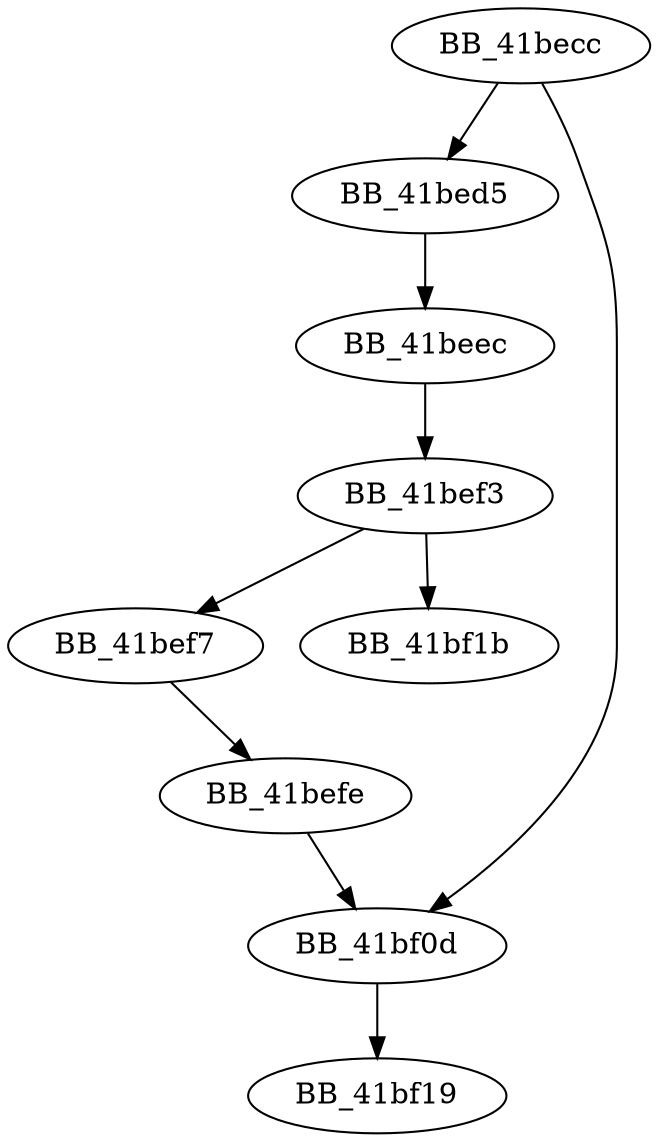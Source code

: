 DiGraph __uninitMTAoncurrentthread{
BB_41becc->BB_41bed5
BB_41becc->BB_41bf0d
BB_41bed5->BB_41beec
BB_41beec->BB_41bef3
BB_41bef3->BB_41bef7
BB_41bef3->BB_41bf1b
BB_41bef7->BB_41befe
BB_41befe->BB_41bf0d
BB_41bf0d->BB_41bf19
}
